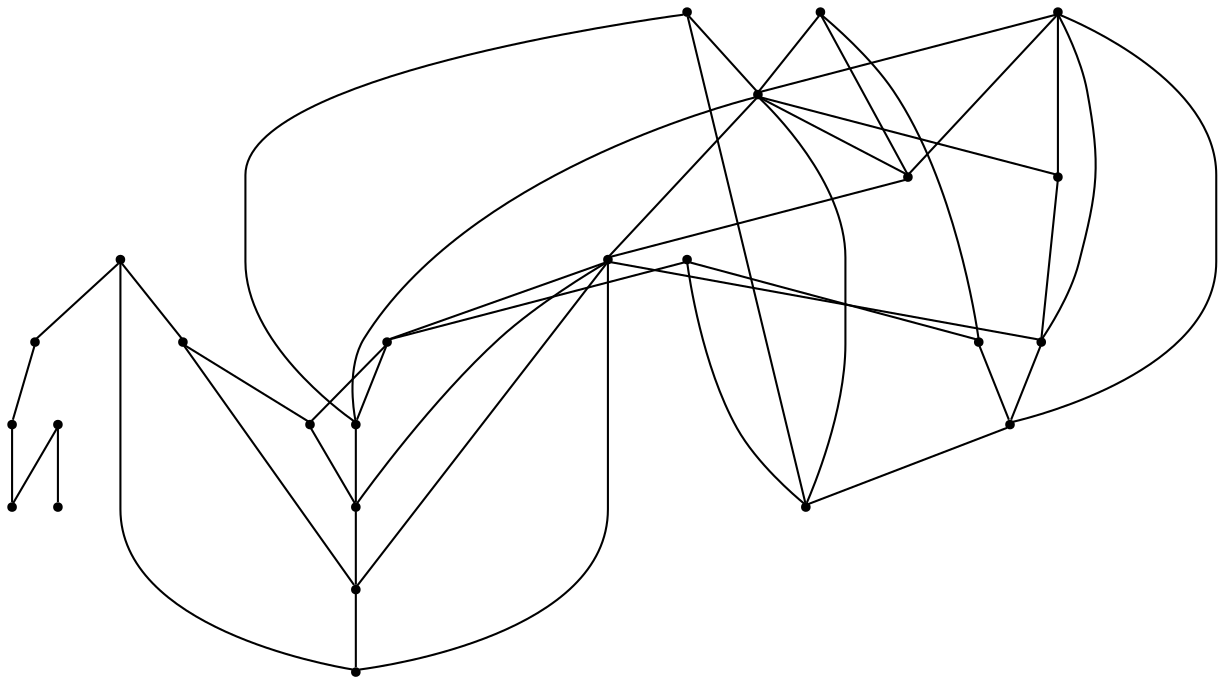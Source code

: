 graph {
  node [shape=point,comment="{\"directed\":false,\"doi\":\"10.1007/978-3-319-73915-1_26\",\"figure\":\"3 (4)\"}"]

  v0 [pos="1371.764320208906,1786.0317244097084"]
  v1 [pos="1218.2123286116762,1722.0514959505017"]
  v2 [pos="1371.764320208906,1798.826352097214"]
  v3 [pos="1371.764320208906,1875.6005564706327"]
  v4 [pos="1218.2123286116762,1734.8454718647145"]
  v5 [pos="1371.764320208906,1850.0098544768484"]
  v6 [pos="1371.764320208906,1824.4191524830644"]
  v7 [pos="1371.7643202089062,1773.233949134103"]
  v8 [pos="1371.7643202089062,1747.645345532386"]
  v9 [pos="1371.7643202089062,1734.8454718647142"]
  v10 [pos="1371.764320208906,1722.051495950502"]
  v11 [pos="1320.5822889517435,2003.5585175742392"]
  v12 [pos="1307.7822584112437,1977.9672909824383"]
  v13 [pos="1294.9879985196505,1952.375937215361"]
  v14 [pos="1282.1933412004464,1926.7831368295106"]
  v15 [pos="1269.3996059132992,1901.19191023771"]
  v16 [pos="1256.600227154081,1875.6005564706325"]
  v17 [pos="1243.8054426580418,1850.0098544768484"]
  v18 [pos="1231.0111827664484,1824.4191524830644"]
  v19 [pos="1167.029120968786,1696.4617159774748"]
  v20 [pos="1218.2123286116762,1798.826352097214"]
  v21 [pos="1218.2123286116762,1709.2573928610134"]
  v22 [pos="1205.4180687200828,1773.2339491341036"]
  v23 [pos="1192.6232842240436,1747.645345532386"]
  v24 [pos="1179.8239054648257,1722.051495950502"]

  v0 -- v1 [id="-1",pos="1371.764320208906,1786.0317244097084 1218.2123286116762,1722.0514959505017 1218.2123286116762,1722.0514959505017 1218.2123286116762,1722.0514959505017"]
  v2 -- v1 [id="-2",pos="1371.764320208906,1798.826352097214 1218.2123286116762,1722.0514959505017 1218.2123286116762,1722.0514959505017 1218.2123286116762,1722.0514959505017"]
  v3 -- v4 [id="-5",pos="1371.764320208906,1875.6005564706327 1218.2123286116762,1734.8454718647145 1218.2123286116762,1734.8454718647145 1218.2123286116762,1734.8454718647145"]
  v5 -- v3 [id="-7",pos="1371.764320208906,1850.0098544768484 1371.764320208906,1875.6005564706327 1371.764320208906,1875.6005564706327 1371.764320208906,1875.6005564706327"]
  v6 -- v5 [id="-10",pos="1371.764320208906,1824.4191524830644 1371.764320208906,1850.0098544768484 1371.764320208906,1850.0098544768484 1371.764320208906,1850.0098544768484"]
  v2 -- v6 [id="-13",pos="1371.764320208906,1798.826352097214 1371.764320208906,1824.4191524830644 1371.764320208906,1824.4191524830644 1371.764320208906,1824.4191524830644"]
  v0 -- v2 [id="-14",pos="1371.764320208906,1786.0317244097084 1371.764320208906,1798.826352097214 1371.764320208906,1798.826352097214 1371.764320208906,1798.826352097214"]
  v7 -- v0 [id="-15",pos="1371.7643202089062,1773.233949134103 1371.764320208906,1786.0317244097084 1371.764320208906,1786.0317244097084 1371.764320208906,1786.0317244097084"]
  v8 -- v7 [id="-18",pos="1371.7643202089062,1747.645345532386 1371.7643202089062,1773.233949134103 1371.7643202089062,1773.233949134103 1371.7643202089062,1773.233949134103"]
  v9 -- v8 [id="-21",pos="1371.7643202089062,1734.8454718647142 1371.7643202089062,1747.645345532386 1371.7643202089062,1747.645345532386 1371.7643202089062,1747.645345532386"]
  v10 -- v9 [id="-22",pos="1371.764320208906,1722.051495950502 1371.7643202089062,1734.8454718647142 1371.7643202089062,1734.8454718647142 1371.7643202089062,1734.8454718647142"]
  v16 -- v3 [id="-24",pos="1256.600227154081,1875.6005564706325 1371.764320208906,1875.6005564706327 1371.764320208906,1875.6005564706327 1371.764320208906,1875.6005564706327"]
  v6 -- v4 [id="-27",pos="1371.764320208906,1824.4191524830644 1218.2123286116762,1734.8454718647145 1218.2123286116762,1734.8454718647145 1218.2123286116762,1734.8454718647145"]
  v17 -- v5 [id="-30",pos="1243.8054426580418,1850.0098544768484 1371.764320208906,1850.0098544768484 1371.764320208906,1850.0098544768484 1371.764320208906,1850.0098544768484"]
  v5 -- v4 [id="-31",pos="1371.764320208906,1850.0098544768484 1218.2123286116762,1734.8454718647145 1218.2123286116762,1734.8454718647145 1218.2123286116762,1734.8454718647145"]
  v18 -- v6 [id="-35",pos="1231.0111827664484,1824.4191524830644 1371.764320208906,1824.4191524830644 1371.764320208906,1824.4191524830644 1371.764320208906,1824.4191524830644"]
  v20 -- v2 [id="-38",pos="1218.2123286116762,1798.826352097214 1371.764320208906,1798.826352097214 1371.764320208906,1798.826352097214 1371.764320208906,1798.826352097214"]
  v22 -- v7 [id="-44",pos="1205.4180687200828,1773.2339491341036 1371.7643202089062,1773.233949134103 1371.7643202089062,1773.233949134103 1371.7643202089062,1773.233949134103"]
  v4 -- v9 [id="-49",pos="1218.2123286116762,1734.8454718647145 1371.7643202089062,1734.8454718647142 1371.7643202089062,1734.8454718647142 1371.7643202089062,1734.8454718647142"]
  v24 -- v1 [id="-52",pos="1179.8239054648257,1722.051495950502 1218.2123286116762,1722.0514959505017 1218.2123286116762,1722.0514959505017 1218.2123286116762,1722.0514959505017"]
  v1 -- v10 [id="-54",pos="1218.2123286116762,1722.0514959505017 1371.764320208906,1722.051495950502 1371.764320208906,1722.051495950502 1371.764320208906,1722.051495950502"]
  v23 -- v8 [id="-60",pos="1192.6232842240436,1747.645345532386 1371.7643202089062,1747.645345532386 1371.7643202089062,1747.645345532386 1371.7643202089062,1747.645345532386"]
  v19 -- v4 [id="-63",pos="1167.029120968786,1696.4617159774748 1218.2123286116762,1734.8454718647145 1218.2123286116762,1734.8454718647145 1218.2123286116762,1734.8454718647145"]
  v24 -- v19 [id="-64",pos="1179.8239054648257,1722.051495950502 1167.029120968786,1696.4617159774748 1167.029120968786,1696.4617159774748 1167.029120968786,1696.4617159774748"]
  v24 -- v23 [id="-65",pos="1179.8239054648257,1722.051495950502 1192.6232842240436,1747.645345532386 1192.6232842240436,1747.645345532386 1192.6232842240436,1747.645345532386"]
  v12 -- v13 [id="-68",pos="1307.7822584112437,1977.9672909824383 1294.9879985196505,1952.375937215361 1294.9879985196505,1952.375937215361 1294.9879985196505,1952.375937215361"]
  v22 -- v23 [id="-70",pos="1205.4180687200828,1773.2339491341036 1192.6232842240436,1747.645345532386 1192.6232842240436,1747.645345532386 1192.6232842240436,1747.645345532386"]
  v22 -- v20 [id="-71",pos="1205.4180687200828,1773.2339491341036 1218.2123286116762,1798.826352097214 1218.2123286116762,1798.826352097214 1218.2123286116762,1798.826352097214"]
  v20 -- v18 [id="-74",pos="1218.2123286116762,1798.826352097214 1231.0111827664484,1824.4191524830644 1231.0111827664484,1824.4191524830644 1231.0111827664484,1824.4191524830644"]
  v21 -- v9 [id="-75",pos="1218.2123286116762,1709.2573928610134 1371.7643202089062,1734.8454718647142 1371.7643202089062,1734.8454718647142 1371.7643202089062,1734.8454718647142"]
  v21 -- v8 [id="-76",pos="1218.2123286116762,1709.2573928610134 1371.7643202089062,1747.645345532386 1371.7643202089062,1747.645345532386 1371.7643202089062,1747.645345532386"]
  v21 -- v10 [id="-77",pos="1218.2123286116762,1709.2573928610134 1371.764320208906,1722.051495950502 1371.764320208906,1722.051495950502 1371.764320208906,1722.051495950502"]
  v21 -- v19 [id="-78",pos="1218.2123286116762,1709.2573928610134 1167.029120968786,1696.4617159774748 1167.029120968786,1696.4617159774748 1167.029120968786,1696.4617159774748"]
  v1 -- v4 [id="-81",pos="1218.2123286116762,1722.0514959505017 1218.2123286116762,1734.8454718647145 1218.2123286116762,1734.8454718647145 1218.2123286116762,1734.8454718647145"]
  v4 -- v20 [id="-82",pos="1218.2123286116762,1734.8454718647145 1218.2123286116762,1798.826352097214 1218.2123286116762,1798.826352097214 1218.2123286116762,1798.826352097214"]
  v1 -- v19 [id="-84",pos="1218.2123286116762,1722.0514959505017 1167.029120968786,1696.4617159774748 1167.029120968786,1696.4617159774748 1167.029120968786,1696.4617159774748"]
  v1 -- v7 [id="-85",pos="1218.2123286116762,1722.0514959505017 1371.7643202089062,1773.233949134103 1371.7643202089062,1773.233949134103 1371.7643202089062,1773.233949134103"]
  v21 -- v1 [id="-86",pos="1218.2123286116762,1709.2573928610134 1218.2123286116762,1722.0514959505017 1218.2123286116762,1722.0514959505017 1218.2123286116762,1722.0514959505017"]
  v17 -- v18 [id="-90",pos="1243.8054426580418,1850.0098544768484 1231.0111827664484,1824.4191524830644 1231.0111827664484,1824.4191524830644 1231.0111827664484,1824.4191524830644"]
  v16 -- v17 [id="-91",pos="1256.600227154081,1875.6005564706325 1243.8054426580418,1850.0098544768484 1243.8054426580418,1850.0098544768484 1243.8054426580418,1850.0098544768484"]
  v16 -- v15 [id="-92",pos="1256.600227154081,1875.6005564706325 1269.3996059132992,1901.19191023771 1269.3996059132992,1901.19191023771 1269.3996059132992,1901.19191023771"]
  v15 -- v14 [id="-95",pos="1269.3996059132992,1901.19191023771 1282.1933412004464,1926.7831368295106 1282.1933412004464,1926.7831368295106 1282.1933412004464,1926.7831368295106"]
  v14 -- v13 [id="-100",pos="1282.1933412004464,1926.7831368295106 1294.9879985196505,1952.375937215361 1294.9879985196505,1952.375937215361 1294.9879985196505,1952.375937215361"]
  v12 -- v11 [id="-103",pos="1307.7822584112437,1977.9672909824383 1320.5822889517435,2003.5585175742392 1320.5822889517435,2003.5585175742392 1320.5822889517435,2003.5585175742392"]
}